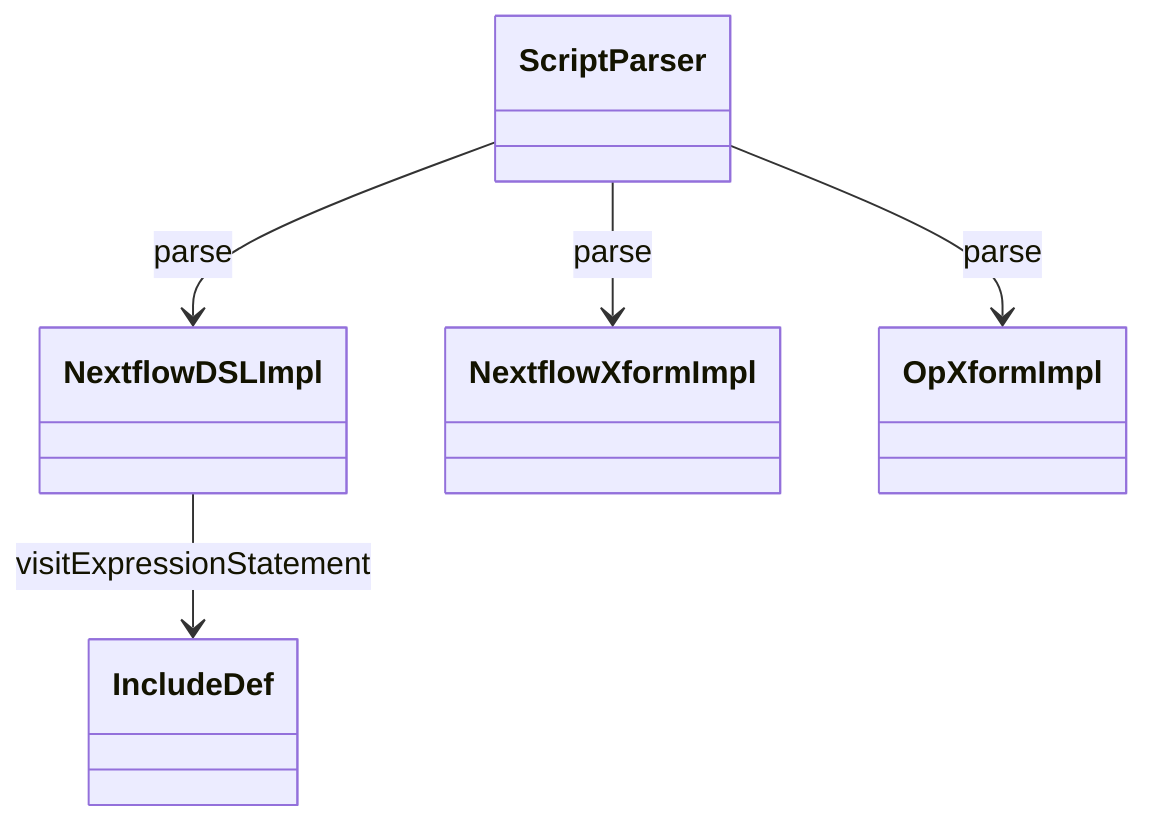 classDiagram
    %%
    %% nextflow.ast
    %%
    ScriptParser --> NextflowDSLImpl : parse
    ScriptParser --> NextflowXformImpl : parse
    ScriptParser --> OpXformImpl : parse

    NextflowDSLImpl --> IncludeDef : visitExpressionStatement